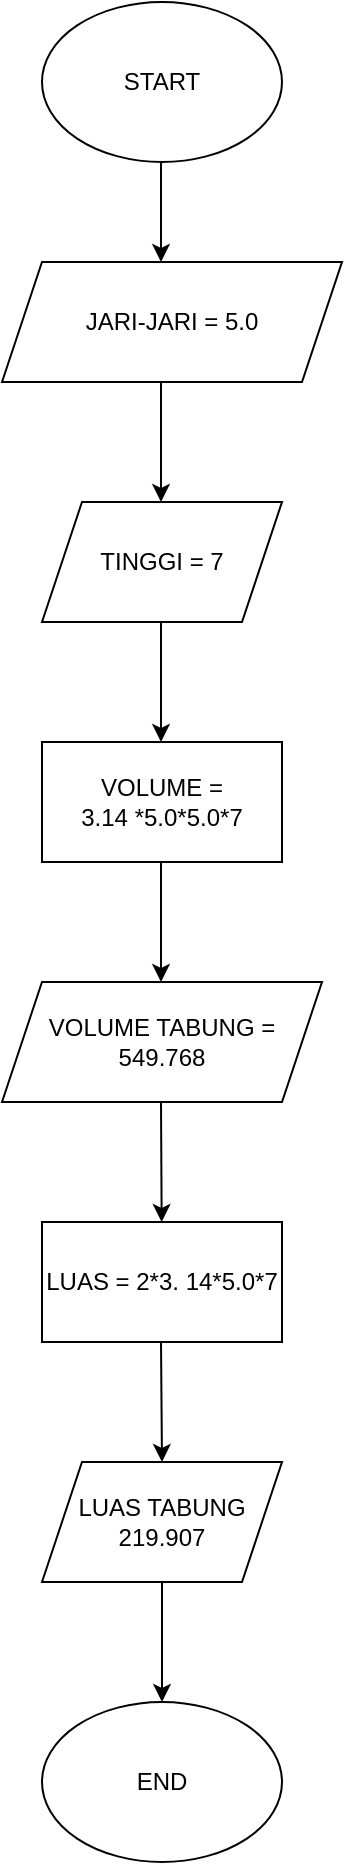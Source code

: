 <mxfile version="20.3.3" type="device"><diagram id="xR77cqAMAfpuxZwWTxni" name="Halaman-1"><mxGraphModel dx="782" dy="403" grid="1" gridSize="10" guides="1" tooltips="1" connect="1" arrows="1" fold="1" page="1" pageScale="1" pageWidth="827" pageHeight="1169" math="0" shadow="0"><root><mxCell id="0"/><mxCell id="1" parent="0"/><mxCell id="16f_dzwOR2BK3goNQduZ-1" value="START" style="ellipse;whiteSpace=wrap;html=1;" vertex="1" parent="1"><mxGeometry x="340" width="120" height="80" as="geometry"/></mxCell><mxCell id="16f_dzwOR2BK3goNQduZ-6" value="JARI-JARI = 5.0" style="shape=parallelogram;perimeter=parallelogramPerimeter;whiteSpace=wrap;html=1;fixedSize=1;" vertex="1" parent="1"><mxGeometry x="320" y="130" width="170" height="60" as="geometry"/></mxCell><mxCell id="16f_dzwOR2BK3goNQduZ-7" value="" style="endArrow=classic;html=1;rounded=0;" edge="1" parent="1"><mxGeometry width="50" height="50" relative="1" as="geometry"><mxPoint x="399.5" y="80" as="sourcePoint"/><mxPoint x="399.5" y="130" as="targetPoint"/></mxGeometry></mxCell><mxCell id="16f_dzwOR2BK3goNQduZ-8" value="" style="endArrow=classic;html=1;rounded=0;" edge="1" parent="1"><mxGeometry width="50" height="50" relative="1" as="geometry"><mxPoint x="399.5" y="190" as="sourcePoint"/><mxPoint x="399.5" y="250" as="targetPoint"/><Array as="points"><mxPoint x="399.5" y="230"/></Array></mxGeometry></mxCell><mxCell id="16f_dzwOR2BK3goNQduZ-11" value="TINGGI = 7" style="shape=parallelogram;perimeter=parallelogramPerimeter;whiteSpace=wrap;html=1;fixedSize=1;" vertex="1" parent="1"><mxGeometry x="340" y="250" width="120" height="60" as="geometry"/></mxCell><mxCell id="16f_dzwOR2BK3goNQduZ-12" value="" style="endArrow=classic;html=1;rounded=0;" edge="1" parent="1"><mxGeometry width="50" height="50" relative="1" as="geometry"><mxPoint x="399.5" y="310" as="sourcePoint"/><mxPoint x="399.5" y="370" as="targetPoint"/></mxGeometry></mxCell><mxCell id="16f_dzwOR2BK3goNQduZ-14" value="" style="endArrow=classic;html=1;rounded=0;" edge="1" parent="1"><mxGeometry width="50" height="50" relative="1" as="geometry"><mxPoint x="399.5" y="430" as="sourcePoint"/><mxPoint x="399.5" y="490" as="targetPoint"/></mxGeometry></mxCell><mxCell id="16f_dzwOR2BK3goNQduZ-13" value="VOLUME =&lt;br&gt;3.14 *5.0*5.0*7" style="rounded=0;whiteSpace=wrap;html=1;" vertex="1" parent="1"><mxGeometry x="340" y="370" width="120" height="60" as="geometry"/></mxCell><mxCell id="16f_dzwOR2BK3goNQduZ-15" value="VOLUME TABUNG =&lt;br&gt;549.768" style="shape=parallelogram;perimeter=parallelogramPerimeter;whiteSpace=wrap;html=1;fixedSize=1;" vertex="1" parent="1"><mxGeometry x="320" y="490" width="160" height="60" as="geometry"/></mxCell><mxCell id="16f_dzwOR2BK3goNQduZ-16" value="" style="endArrow=classic;html=1;rounded=0;" edge="1" parent="1" target="16f_dzwOR2BK3goNQduZ-18"><mxGeometry width="50" height="50" relative="1" as="geometry"><mxPoint x="399.5" y="550" as="sourcePoint"/><mxPoint x="399.5" y="610" as="targetPoint"/><Array as="points"><mxPoint x="399.5" y="550"/></Array></mxGeometry></mxCell><mxCell id="16f_dzwOR2BK3goNQduZ-18" value="LUAS = 2*3. 14*5.0*7" style="rounded=0;whiteSpace=wrap;html=1;" vertex="1" parent="1"><mxGeometry x="340" y="610" width="120" height="60" as="geometry"/></mxCell><mxCell id="16f_dzwOR2BK3goNQduZ-19" value="" style="endArrow=classic;html=1;rounded=0;" edge="1" parent="1"><mxGeometry width="50" height="50" relative="1" as="geometry"><mxPoint x="399.5" y="670" as="sourcePoint"/><mxPoint x="400" y="730" as="targetPoint"/></mxGeometry></mxCell><mxCell id="16f_dzwOR2BK3goNQduZ-20" value="LUAS TABUNG&lt;br&gt;219.907" style="shape=parallelogram;perimeter=parallelogramPerimeter;whiteSpace=wrap;html=1;fixedSize=1;" vertex="1" parent="1"><mxGeometry x="340" y="730" width="120" height="60" as="geometry"/></mxCell><mxCell id="16f_dzwOR2BK3goNQduZ-21" value="" style="endArrow=classic;html=1;rounded=0;" edge="1" parent="1" target="16f_dzwOR2BK3goNQduZ-22"><mxGeometry width="50" height="50" relative="1" as="geometry"><mxPoint x="400" y="790" as="sourcePoint"/><mxPoint x="400" y="850" as="targetPoint"/></mxGeometry></mxCell><mxCell id="16f_dzwOR2BK3goNQduZ-22" value="END" style="ellipse;whiteSpace=wrap;html=1;" vertex="1" parent="1"><mxGeometry x="340" y="850" width="120" height="80" as="geometry"/></mxCell></root></mxGraphModel></diagram></mxfile>